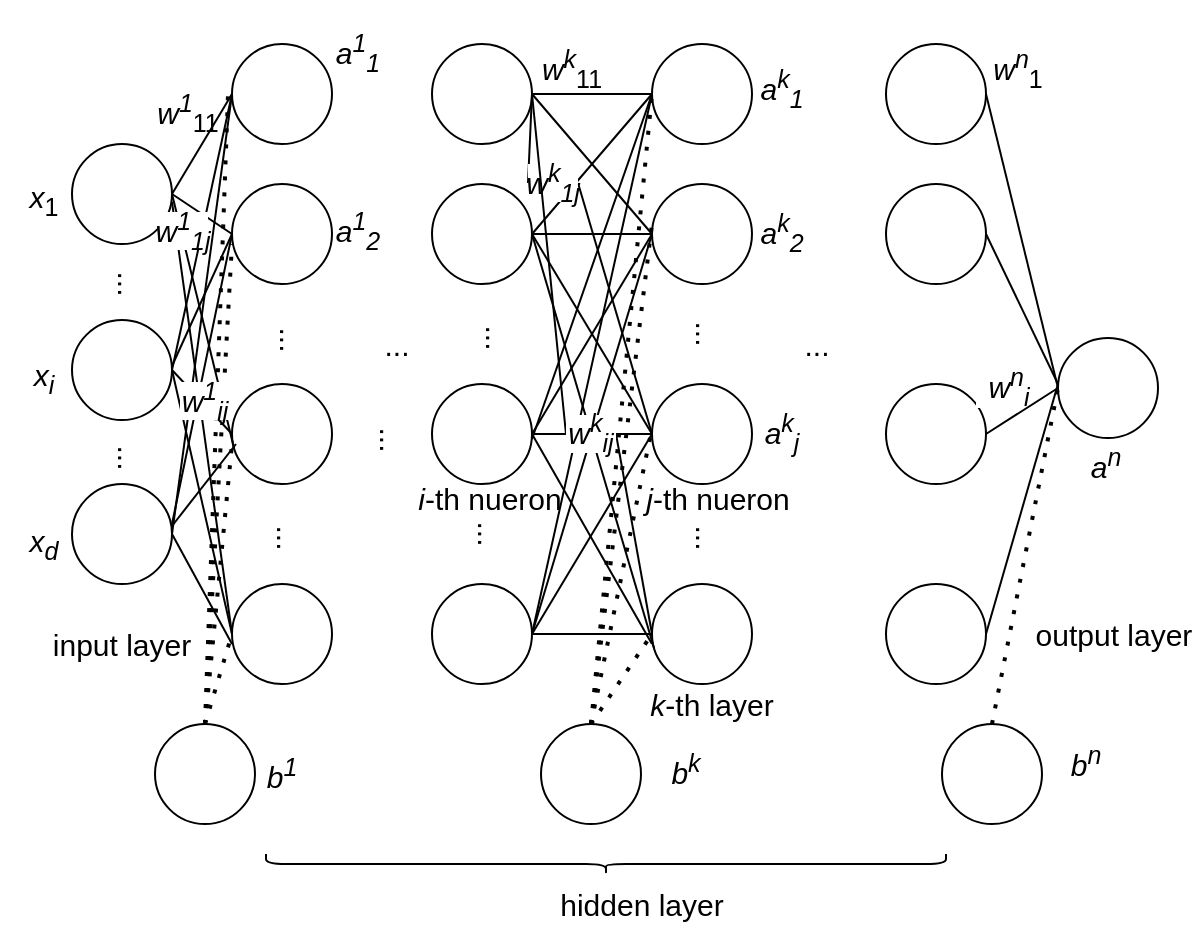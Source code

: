 <mxfile version="21.3.8" type="github">
  <diagram name="Page-1" id="8ToRotbsmDNmmr7wD_bL">
    <mxGraphModel dx="1242" dy="685" grid="1" gridSize="10" guides="1" tooltips="1" connect="1" arrows="1" fold="1" page="1" pageScale="1" pageWidth="827" pageHeight="1169" math="0" shadow="0">
      <root>
        <mxCell id="0" />
        <mxCell id="1" parent="0" />
        <mxCell id="P3CmtYsPwi7_TScskWWs-3" value="" style="ellipse;whiteSpace=wrap;html=1;aspect=fixed;" vertex="1" parent="1">
          <mxGeometry x="70" y="200" width="50" height="50" as="geometry" />
        </mxCell>
        <mxCell id="P3CmtYsPwi7_TScskWWs-4" value="" style="ellipse;whiteSpace=wrap;html=1;aspect=fixed;" vertex="1" parent="1">
          <mxGeometry x="150" y="150" width="50" height="50" as="geometry" />
        </mxCell>
        <mxCell id="P3CmtYsPwi7_TScskWWs-5" value="" style="ellipse;whiteSpace=wrap;html=1;aspect=fixed;" vertex="1" parent="1">
          <mxGeometry x="70" y="288" width="50" height="50" as="geometry" />
        </mxCell>
        <mxCell id="P3CmtYsPwi7_TScskWWs-6" value="" style="ellipse;whiteSpace=wrap;html=1;aspect=fixed;" vertex="1" parent="1">
          <mxGeometry x="70" y="370" width="50" height="50" as="geometry" />
        </mxCell>
        <mxCell id="P3CmtYsPwi7_TScskWWs-7" value="" style="ellipse;whiteSpace=wrap;html=1;aspect=fixed;" vertex="1" parent="1">
          <mxGeometry x="150" y="320" width="50" height="50" as="geometry" />
        </mxCell>
        <mxCell id="P3CmtYsPwi7_TScskWWs-8" value="" style="ellipse;whiteSpace=wrap;html=1;aspect=fixed;" vertex="1" parent="1">
          <mxGeometry x="150" y="220" width="50" height="50" as="geometry" />
        </mxCell>
        <mxCell id="P3CmtYsPwi7_TScskWWs-9" value="" style="ellipse;whiteSpace=wrap;html=1;aspect=fixed;" vertex="1" parent="1">
          <mxGeometry x="150" y="420" width="50" height="50" as="geometry" />
        </mxCell>
        <mxCell id="P3CmtYsPwi7_TScskWWs-10" value="" style="ellipse;whiteSpace=wrap;html=1;aspect=fixed;" vertex="1" parent="1">
          <mxGeometry x="250" y="420" width="50" height="50" as="geometry" />
        </mxCell>
        <mxCell id="P3CmtYsPwi7_TScskWWs-11" value="" style="ellipse;whiteSpace=wrap;html=1;aspect=fixed;" vertex="1" parent="1">
          <mxGeometry x="250" y="320" width="50" height="50" as="geometry" />
        </mxCell>
        <mxCell id="P3CmtYsPwi7_TScskWWs-12" value="" style="ellipse;whiteSpace=wrap;html=1;aspect=fixed;" vertex="1" parent="1">
          <mxGeometry x="250" y="220" width="50" height="50" as="geometry" />
        </mxCell>
        <mxCell id="P3CmtYsPwi7_TScskWWs-13" value="" style="ellipse;whiteSpace=wrap;html=1;aspect=fixed;" vertex="1" parent="1">
          <mxGeometry x="250" y="150" width="50" height="50" as="geometry" />
        </mxCell>
        <mxCell id="P3CmtYsPwi7_TScskWWs-14" value="&lt;font style=&quot;font-size: 15px;&quot;&gt;...&lt;/font&gt;" style="rounded=0;whiteSpace=wrap;html=1;strokeColor=none;fillColor=none;rotation=90;" vertex="1" parent="1">
          <mxGeometry x="84" y="260" width="30" height="20" as="geometry" />
        </mxCell>
        <mxCell id="P3CmtYsPwi7_TScskWWs-15" value="&lt;font style=&quot;font-size: 15px;&quot;&gt;...&lt;/font&gt;" style="rounded=0;whiteSpace=wrap;html=1;strokeColor=none;fillColor=none;rotation=90;" vertex="1" parent="1">
          <mxGeometry x="84" y="347" width="30" height="20" as="geometry" />
        </mxCell>
        <mxCell id="P3CmtYsPwi7_TScskWWs-16" value="&lt;font style=&quot;font-size: 15px;&quot;&gt;...&lt;/font&gt;" style="rounded=0;whiteSpace=wrap;html=1;strokeColor=none;fillColor=none;rotation=90;" vertex="1" parent="1">
          <mxGeometry x="165" y="288" width="30" height="20" as="geometry" />
        </mxCell>
        <mxCell id="P3CmtYsPwi7_TScskWWs-18" value="&lt;font style=&quot;font-size: 15px;&quot;&gt;...&lt;/font&gt;" style="rounded=0;whiteSpace=wrap;html=1;strokeColor=none;fillColor=none;rotation=90;" vertex="1" parent="1">
          <mxGeometry x="166" y="387" width="25" height="20" as="geometry" />
        </mxCell>
        <mxCell id="P3CmtYsPwi7_TScskWWs-19" value="" style="ellipse;whiteSpace=wrap;html=1;aspect=fixed;" vertex="1" parent="1">
          <mxGeometry x="563" y="297" width="50" height="50" as="geometry" />
        </mxCell>
        <mxCell id="P3CmtYsPwi7_TScskWWs-20" value="" style="endArrow=none;html=1;rounded=0;exitX=1;exitY=0.5;exitDx=0;exitDy=0;entryX=0;entryY=0.5;entryDx=0;entryDy=0;" edge="1" parent="1" source="P3CmtYsPwi7_TScskWWs-3" target="P3CmtYsPwi7_TScskWWs-4">
          <mxGeometry width="50" height="50" relative="1" as="geometry">
            <mxPoint x="390" y="450" as="sourcePoint" />
            <mxPoint x="440" y="400" as="targetPoint" />
          </mxGeometry>
        </mxCell>
        <mxCell id="P3CmtYsPwi7_TScskWWs-22" value="" style="endArrow=none;html=1;rounded=0;exitX=1;exitY=0.5;exitDx=0;exitDy=0;entryX=0;entryY=0.5;entryDx=0;entryDy=0;" edge="1" parent="1" source="P3CmtYsPwi7_TScskWWs-3" target="P3CmtYsPwi7_TScskWWs-8">
          <mxGeometry width="50" height="50" relative="1" as="geometry">
            <mxPoint x="130" y="235" as="sourcePoint" />
            <mxPoint x="162" y="194" as="targetPoint" />
          </mxGeometry>
        </mxCell>
        <mxCell id="P3CmtYsPwi7_TScskWWs-23" value="" style="endArrow=none;html=1;rounded=0;exitX=1;exitY=0.5;exitDx=0;exitDy=0;entryX=0.02;entryY=0.64;entryDx=0;entryDy=0;entryPerimeter=0;" edge="1" parent="1" source="P3CmtYsPwi7_TScskWWs-3" target="P3CmtYsPwi7_TScskWWs-7">
          <mxGeometry width="50" height="50" relative="1" as="geometry">
            <mxPoint x="140" y="245" as="sourcePoint" />
            <mxPoint x="172" y="204" as="targetPoint" />
          </mxGeometry>
        </mxCell>
        <mxCell id="P3CmtYsPwi7_TScskWWs-24" value="" style="endArrow=none;html=1;rounded=0;entryX=0.04;entryY=0.68;entryDx=0;entryDy=0;entryPerimeter=0;" edge="1" parent="1">
          <mxGeometry width="50" height="50" relative="1" as="geometry">
            <mxPoint x="150" y="445" as="sourcePoint" />
            <mxPoint x="120" y="229" as="targetPoint" />
          </mxGeometry>
        </mxCell>
        <mxCell id="P3CmtYsPwi7_TScskWWs-25" value="" style="endArrow=none;html=1;rounded=0;exitX=1;exitY=0.5;exitDx=0;exitDy=0;entryX=0;entryY=0.5;entryDx=0;entryDy=0;" edge="1" parent="1" source="P3CmtYsPwi7_TScskWWs-5" target="P3CmtYsPwi7_TScskWWs-4">
          <mxGeometry width="50" height="50" relative="1" as="geometry">
            <mxPoint x="160" y="265" as="sourcePoint" />
            <mxPoint x="192" y="224" as="targetPoint" />
          </mxGeometry>
        </mxCell>
        <mxCell id="P3CmtYsPwi7_TScskWWs-26" value="" style="endArrow=none;html=1;rounded=0;exitX=1;exitY=0.5;exitDx=0;exitDy=0;entryX=0;entryY=0.5;entryDx=0;entryDy=0;" edge="1" parent="1" target="P3CmtYsPwi7_TScskWWs-8">
          <mxGeometry width="50" height="50" relative="1" as="geometry">
            <mxPoint x="120" y="311" as="sourcePoint" />
            <mxPoint x="152" y="270" as="targetPoint" />
          </mxGeometry>
        </mxCell>
        <mxCell id="P3CmtYsPwi7_TScskWWs-27" value="" style="endArrow=none;html=1;rounded=0;exitX=1;exitY=0.5;exitDx=0;exitDy=0;entryX=0;entryY=0.5;entryDx=0;entryDy=0;" edge="1" parent="1" source="P3CmtYsPwi7_TScskWWs-5" target="P3CmtYsPwi7_TScskWWs-7">
          <mxGeometry width="50" height="50" relative="1" as="geometry">
            <mxPoint x="180" y="285" as="sourcePoint" />
            <mxPoint x="212" y="244" as="targetPoint" />
          </mxGeometry>
        </mxCell>
        <mxCell id="P3CmtYsPwi7_TScskWWs-28" value="" style="endArrow=none;html=1;rounded=0;exitX=1;exitY=0.5;exitDx=0;exitDy=0;entryX=0;entryY=0.5;entryDx=0;entryDy=0;" edge="1" parent="1" source="P3CmtYsPwi7_TScskWWs-5" target="P3CmtYsPwi7_TScskWWs-9">
          <mxGeometry width="50" height="50" relative="1" as="geometry">
            <mxPoint x="190" y="295" as="sourcePoint" />
            <mxPoint x="222" y="254" as="targetPoint" />
          </mxGeometry>
        </mxCell>
        <mxCell id="P3CmtYsPwi7_TScskWWs-29" value="" style="endArrow=none;html=1;rounded=0;exitX=1;exitY=0.5;exitDx=0;exitDy=0;entryX=0;entryY=0.5;entryDx=0;entryDy=0;" edge="1" parent="1" source="P3CmtYsPwi7_TScskWWs-6" target="P3CmtYsPwi7_TScskWWs-4">
          <mxGeometry width="50" height="50" relative="1" as="geometry">
            <mxPoint x="200" y="305" as="sourcePoint" />
            <mxPoint x="232" y="264" as="targetPoint" />
          </mxGeometry>
        </mxCell>
        <mxCell id="P3CmtYsPwi7_TScskWWs-30" value="" style="endArrow=none;html=1;rounded=0;exitX=1;exitY=0.5;exitDx=0;exitDy=0;entryX=0.04;entryY=0.68;entryDx=0;entryDy=0;entryPerimeter=0;" edge="1" parent="1">
          <mxGeometry width="50" height="50" relative="1" as="geometry">
            <mxPoint x="120" y="391" as="sourcePoint" />
            <mxPoint x="152" y="350" as="targetPoint" />
          </mxGeometry>
        </mxCell>
        <mxCell id="P3CmtYsPwi7_TScskWWs-31" value="" style="endArrow=none;html=1;rounded=0;exitX=1;exitY=0.5;exitDx=0;exitDy=0;" edge="1" parent="1" source="P3CmtYsPwi7_TScskWWs-6">
          <mxGeometry width="50" height="50" relative="1" as="geometry">
            <mxPoint x="220" y="325" as="sourcePoint" />
            <mxPoint x="150" y="450" as="targetPoint" />
          </mxGeometry>
        </mxCell>
        <mxCell id="P3CmtYsPwi7_TScskWWs-32" value="" style="endArrow=none;html=1;rounded=0;entryX=0;entryY=0.5;entryDx=0;entryDy=0;" edge="1" parent="1" target="P3CmtYsPwi7_TScskWWs-8">
          <mxGeometry width="50" height="50" relative="1" as="geometry">
            <mxPoint x="120" y="390" as="sourcePoint" />
            <mxPoint x="146" y="347" as="targetPoint" />
          </mxGeometry>
        </mxCell>
        <mxCell id="P3CmtYsPwi7_TScskWWs-33" value="&lt;font style=&quot;font-size: 15px;&quot;&gt;...&lt;/font&gt;" style="rounded=0;whiteSpace=wrap;html=1;strokeColor=none;fillColor=none;rotation=0;" vertex="1" parent="1">
          <mxGeometry x="220" y="290" width="25" height="20" as="geometry" />
        </mxCell>
        <mxCell id="P3CmtYsPwi7_TScskWWs-34" value="" style="ellipse;whiteSpace=wrap;html=1;aspect=fixed;" vertex="1" parent="1">
          <mxGeometry x="477" y="420" width="50" height="50" as="geometry" />
        </mxCell>
        <mxCell id="P3CmtYsPwi7_TScskWWs-35" value="" style="ellipse;whiteSpace=wrap;html=1;aspect=fixed;" vertex="1" parent="1">
          <mxGeometry x="477" y="320" width="50" height="50" as="geometry" />
        </mxCell>
        <mxCell id="P3CmtYsPwi7_TScskWWs-36" value="" style="ellipse;whiteSpace=wrap;html=1;aspect=fixed;" vertex="1" parent="1">
          <mxGeometry x="477" y="220" width="50" height="50" as="geometry" />
        </mxCell>
        <mxCell id="P3CmtYsPwi7_TScskWWs-37" value="" style="ellipse;whiteSpace=wrap;html=1;aspect=fixed;" vertex="1" parent="1">
          <mxGeometry x="477" y="150" width="50" height="50" as="geometry" />
        </mxCell>
        <mxCell id="P3CmtYsPwi7_TScskWWs-38" value="&lt;font style=&quot;font-size: 15px;&quot;&gt;...&lt;/font&gt;" style="rounded=0;whiteSpace=wrap;html=1;strokeColor=none;fillColor=none;rotation=0;" vertex="1" parent="1">
          <mxGeometry x="430" y="290" width="25" height="20" as="geometry" />
        </mxCell>
        <mxCell id="P3CmtYsPwi7_TScskWWs-42" value="" style="endArrow=none;html=1;rounded=0;exitX=1;exitY=0.5;exitDx=0;exitDy=0;entryX=0;entryY=0.5;entryDx=0;entryDy=0;" edge="1" parent="1" source="P3CmtYsPwi7_TScskWWs-37" target="P3CmtYsPwi7_TScskWWs-19">
          <mxGeometry width="50" height="50" relative="1" as="geometry">
            <mxPoint x="473" y="450" as="sourcePoint" />
            <mxPoint x="523" y="400" as="targetPoint" />
          </mxGeometry>
        </mxCell>
        <mxCell id="P3CmtYsPwi7_TScskWWs-45" value="" style="endArrow=none;html=1;rounded=0;exitX=1;exitY=0.5;exitDx=0;exitDy=0;" edge="1" parent="1" source="P3CmtYsPwi7_TScskWWs-34">
          <mxGeometry width="50" height="50" relative="1" as="geometry">
            <mxPoint x="557" y="205" as="sourcePoint" />
            <mxPoint x="563" y="320" as="targetPoint" />
          </mxGeometry>
        </mxCell>
        <mxCell id="P3CmtYsPwi7_TScskWWs-46" value="" style="endArrow=none;html=1;rounded=0;exitX=1;exitY=0.5;exitDx=0;exitDy=0;" edge="1" parent="1" source="P3CmtYsPwi7_TScskWWs-36">
          <mxGeometry width="50" height="50" relative="1" as="geometry">
            <mxPoint x="567" y="215" as="sourcePoint" />
            <mxPoint x="563" y="320" as="targetPoint" />
          </mxGeometry>
        </mxCell>
        <mxCell id="P3CmtYsPwi7_TScskWWs-47" value="" style="ellipse;whiteSpace=wrap;html=1;aspect=fixed;" vertex="1" parent="1">
          <mxGeometry x="360" y="420" width="50" height="50" as="geometry" />
        </mxCell>
        <mxCell id="P3CmtYsPwi7_TScskWWs-48" value="" style="ellipse;whiteSpace=wrap;html=1;aspect=fixed;" vertex="1" parent="1">
          <mxGeometry x="360" y="320" width="50" height="50" as="geometry" />
        </mxCell>
        <mxCell id="P3CmtYsPwi7_TScskWWs-49" value="" style="ellipse;whiteSpace=wrap;html=1;aspect=fixed;" vertex="1" parent="1">
          <mxGeometry x="360" y="220" width="50" height="50" as="geometry" />
        </mxCell>
        <mxCell id="P3CmtYsPwi7_TScskWWs-50" value="" style="ellipse;whiteSpace=wrap;html=1;aspect=fixed;" vertex="1" parent="1">
          <mxGeometry x="360" y="150" width="50" height="50" as="geometry" />
        </mxCell>
        <mxCell id="P3CmtYsPwi7_TScskWWs-51" value="&lt;font style=&quot;font-size: 15px;&quot;&gt;...&lt;/font&gt;" style="rounded=0;whiteSpace=wrap;html=1;strokeColor=none;fillColor=none;rotation=90;" vertex="1" parent="1">
          <mxGeometry x="373" y="285" width="30" height="20" as="geometry" />
        </mxCell>
        <mxCell id="P3CmtYsPwi7_TScskWWs-52" value="&lt;font style=&quot;font-size: 15px;&quot;&gt;...&lt;/font&gt;" style="rounded=0;whiteSpace=wrap;html=1;strokeColor=none;fillColor=none;rotation=90;" vertex="1" parent="1">
          <mxGeometry x="268" y="287" width="30" height="20" as="geometry" />
        </mxCell>
        <mxCell id="P3CmtYsPwi7_TScskWWs-53" value="&lt;font style=&quot;font-size: 15px;&quot;&gt;...&lt;/font&gt;" style="rounded=0;whiteSpace=wrap;html=1;strokeColor=none;fillColor=none;rotation=90;" vertex="1" parent="1">
          <mxGeometry x="264" y="385" width="30" height="20" as="geometry" />
        </mxCell>
        <mxCell id="P3CmtYsPwi7_TScskWWs-54" value="&lt;font style=&quot;font-size: 15px;&quot;&gt;...&lt;/font&gt;" style="rounded=0;whiteSpace=wrap;html=1;strokeColor=none;fillColor=none;rotation=90;" vertex="1" parent="1">
          <mxGeometry x="373" y="387" width="30" height="20" as="geometry" />
        </mxCell>
        <mxCell id="P3CmtYsPwi7_TScskWWs-55" value="" style="endArrow=none;html=1;rounded=0;exitX=1;exitY=0.5;exitDx=0;exitDy=0;entryX=0;entryY=0.5;entryDx=0;entryDy=0;" edge="1" parent="1" source="P3CmtYsPwi7_TScskWWs-13" target="P3CmtYsPwi7_TScskWWs-50">
          <mxGeometry width="50" height="50" relative="1" as="geometry">
            <mxPoint x="410" y="450" as="sourcePoint" />
            <mxPoint x="460" y="400" as="targetPoint" />
          </mxGeometry>
        </mxCell>
        <mxCell id="P3CmtYsPwi7_TScskWWs-56" value="&lt;font style=&quot;font-size: 15px;&quot;&gt;...&lt;/font&gt;" style="rounded=0;whiteSpace=wrap;html=1;strokeColor=none;fillColor=none;rotation=90;" vertex="1" parent="1">
          <mxGeometry x="215" y="338" width="30" height="20" as="geometry" />
        </mxCell>
        <mxCell id="P3CmtYsPwi7_TScskWWs-64" value="" style="endArrow=none;html=1;rounded=0;exitX=1;exitY=0.5;exitDx=0;exitDy=0;entryX=0;entryY=0.5;entryDx=0;entryDy=0;" edge="1" parent="1" source="P3CmtYsPwi7_TScskWWs-13" target="P3CmtYsPwi7_TScskWWs-49">
          <mxGeometry width="50" height="50" relative="1" as="geometry">
            <mxPoint x="310" y="185" as="sourcePoint" />
            <mxPoint x="370" y="185" as="targetPoint" />
          </mxGeometry>
        </mxCell>
        <mxCell id="P3CmtYsPwi7_TScskWWs-65" value="" style="endArrow=none;html=1;rounded=0;exitX=1;exitY=0.5;exitDx=0;exitDy=0;entryX=0;entryY=0.5;entryDx=0;entryDy=0;" edge="1" parent="1" source="P3CmtYsPwi7_TScskWWs-98" target="P3CmtYsPwi7_TScskWWs-48">
          <mxGeometry width="50" height="50" relative="1" as="geometry">
            <mxPoint x="320" y="195" as="sourcePoint" />
            <mxPoint x="380" y="195" as="targetPoint" />
          </mxGeometry>
        </mxCell>
        <mxCell id="P3CmtYsPwi7_TScskWWs-66" value="" style="endArrow=none;html=1;rounded=0;exitX=1;exitY=0.5;exitDx=0;exitDy=0;entryX=0;entryY=0.5;entryDx=0;entryDy=0;" edge="1" parent="1" source="P3CmtYsPwi7_TScskWWs-100" target="P3CmtYsPwi7_TScskWWs-47">
          <mxGeometry width="50" height="50" relative="1" as="geometry">
            <mxPoint x="330" y="205" as="sourcePoint" />
            <mxPoint x="390" y="205" as="targetPoint" />
          </mxGeometry>
        </mxCell>
        <mxCell id="P3CmtYsPwi7_TScskWWs-67" value="" style="endArrow=none;html=1;rounded=0;exitX=1;exitY=0.5;exitDx=0;exitDy=0;entryX=0;entryY=0.5;entryDx=0;entryDy=0;" edge="1" parent="1" source="P3CmtYsPwi7_TScskWWs-12" target="P3CmtYsPwi7_TScskWWs-50">
          <mxGeometry width="50" height="50" relative="1" as="geometry">
            <mxPoint x="340" y="215" as="sourcePoint" />
            <mxPoint x="400" y="215" as="targetPoint" />
          </mxGeometry>
        </mxCell>
        <mxCell id="P3CmtYsPwi7_TScskWWs-68" value="" style="endArrow=none;html=1;rounded=0;exitX=1;exitY=0.5;exitDx=0;exitDy=0;entryX=0;entryY=0.5;entryDx=0;entryDy=0;" edge="1" parent="1" source="P3CmtYsPwi7_TScskWWs-12" target="P3CmtYsPwi7_TScskWWs-49">
          <mxGeometry width="50" height="50" relative="1" as="geometry">
            <mxPoint x="350" y="225" as="sourcePoint" />
            <mxPoint x="410" y="225" as="targetPoint" />
          </mxGeometry>
        </mxCell>
        <mxCell id="P3CmtYsPwi7_TScskWWs-69" value="" style="endArrow=none;html=1;rounded=0;exitX=1;exitY=0.5;exitDx=0;exitDy=0;entryX=0;entryY=0.5;entryDx=0;entryDy=0;" edge="1" parent="1" source="P3CmtYsPwi7_TScskWWs-12" target="P3CmtYsPwi7_TScskWWs-48">
          <mxGeometry width="50" height="50" relative="1" as="geometry">
            <mxPoint x="360" y="235" as="sourcePoint" />
            <mxPoint x="420" y="235" as="targetPoint" />
          </mxGeometry>
        </mxCell>
        <mxCell id="P3CmtYsPwi7_TScskWWs-70" value="" style="endArrow=none;html=1;rounded=0;entryX=0.02;entryY=0.64;entryDx=0;entryDy=0;entryPerimeter=0;" edge="1" parent="1" target="P3CmtYsPwi7_TScskWWs-47">
          <mxGeometry width="50" height="50" relative="1" as="geometry">
            <mxPoint x="300" y="245" as="sourcePoint" />
            <mxPoint x="430" y="245" as="targetPoint" />
          </mxGeometry>
        </mxCell>
        <mxCell id="P3CmtYsPwi7_TScskWWs-71" value="" style="endArrow=none;html=1;rounded=0;exitX=1;exitY=0.5;exitDx=0;exitDy=0;entryX=0;entryY=0.5;entryDx=0;entryDy=0;" edge="1" parent="1" target="P3CmtYsPwi7_TScskWWs-50">
          <mxGeometry width="50" height="50" relative="1" as="geometry">
            <mxPoint x="300" y="347.5" as="sourcePoint" />
            <mxPoint x="360" y="347.5" as="targetPoint" />
          </mxGeometry>
        </mxCell>
        <mxCell id="P3CmtYsPwi7_TScskWWs-72" value="" style="endArrow=none;html=1;rounded=0;exitX=1;exitY=0.5;exitDx=0;exitDy=0;entryX=0;entryY=0.5;entryDx=0;entryDy=0;" edge="1" parent="1" source="P3CmtYsPwi7_TScskWWs-11" target="P3CmtYsPwi7_TScskWWs-49">
          <mxGeometry width="50" height="50" relative="1" as="geometry">
            <mxPoint x="390" y="265" as="sourcePoint" />
            <mxPoint x="450" y="265" as="targetPoint" />
          </mxGeometry>
        </mxCell>
        <mxCell id="P3CmtYsPwi7_TScskWWs-73" value="" style="endArrow=none;html=1;rounded=0;exitX=1;exitY=0.5;exitDx=0;exitDy=0;entryX=0;entryY=0.5;entryDx=0;entryDy=0;" edge="1" parent="1" source="P3CmtYsPwi7_TScskWWs-11" target="P3CmtYsPwi7_TScskWWs-48">
          <mxGeometry width="50" height="50" relative="1" as="geometry">
            <mxPoint x="400" y="275" as="sourcePoint" />
            <mxPoint x="460" y="275" as="targetPoint" />
          </mxGeometry>
        </mxCell>
        <mxCell id="P3CmtYsPwi7_TScskWWs-74" value="" style="endArrow=none;html=1;rounded=0;exitX=1;exitY=0.5;exitDx=0;exitDy=0;" edge="1" parent="1" source="P3CmtYsPwi7_TScskWWs-11">
          <mxGeometry width="50" height="50" relative="1" as="geometry">
            <mxPoint x="410" y="285" as="sourcePoint" />
            <mxPoint x="360" y="450" as="targetPoint" />
          </mxGeometry>
        </mxCell>
        <mxCell id="P3CmtYsPwi7_TScskWWs-75" value="" style="endArrow=none;html=1;rounded=0;exitX=1;exitY=0.5;exitDx=0;exitDy=0;entryX=0;entryY=0.5;entryDx=0;entryDy=0;" edge="1" parent="1" source="P3CmtYsPwi7_TScskWWs-10" target="P3CmtYsPwi7_TScskWWs-50">
          <mxGeometry width="50" height="50" relative="1" as="geometry">
            <mxPoint x="420" y="295" as="sourcePoint" />
            <mxPoint x="480" y="295" as="targetPoint" />
          </mxGeometry>
        </mxCell>
        <mxCell id="P3CmtYsPwi7_TScskWWs-76" value="" style="endArrow=none;html=1;rounded=0;exitX=1;exitY=0.5;exitDx=0;exitDy=0;entryX=0;entryY=0.5;entryDx=0;entryDy=0;" edge="1" parent="1" source="P3CmtYsPwi7_TScskWWs-10" target="P3CmtYsPwi7_TScskWWs-49">
          <mxGeometry width="50" height="50" relative="1" as="geometry">
            <mxPoint x="430" y="305" as="sourcePoint" />
            <mxPoint x="490" y="305" as="targetPoint" />
          </mxGeometry>
        </mxCell>
        <mxCell id="P3CmtYsPwi7_TScskWWs-77" value="" style="endArrow=none;html=1;rounded=0;exitX=1;exitY=0.5;exitDx=0;exitDy=0;entryX=0;entryY=0.5;entryDx=0;entryDy=0;" edge="1" parent="1" source="P3CmtYsPwi7_TScskWWs-10" target="P3CmtYsPwi7_TScskWWs-48">
          <mxGeometry width="50" height="50" relative="1" as="geometry">
            <mxPoint x="440" y="315" as="sourcePoint" />
            <mxPoint x="500" y="315" as="targetPoint" />
          </mxGeometry>
        </mxCell>
        <mxCell id="P3CmtYsPwi7_TScskWWs-78" value="" style="endArrow=none;html=1;rounded=0;exitX=1;exitY=0.5;exitDx=0;exitDy=0;entryX=0;entryY=0.5;entryDx=0;entryDy=0;" edge="1" parent="1" source="P3CmtYsPwi7_TScskWWs-10" target="P3CmtYsPwi7_TScskWWs-47">
          <mxGeometry width="50" height="50" relative="1" as="geometry">
            <mxPoint x="450" y="325" as="sourcePoint" />
            <mxPoint x="510" y="325" as="targetPoint" />
          </mxGeometry>
        </mxCell>
        <mxCell id="P3CmtYsPwi7_TScskWWs-80" value="&lt;font style=&quot;font-size: 15px;&quot;&gt;input layer&lt;/font&gt;" style="rounded=0;whiteSpace=wrap;html=1;fillColor=none;strokeColor=none;" vertex="1" parent="1">
          <mxGeometry x="55" y="420" width="80" height="60" as="geometry" />
        </mxCell>
        <mxCell id="P3CmtYsPwi7_TScskWWs-81" value="" style="shape=curlyBracket;whiteSpace=wrap;html=1;rounded=1;labelPosition=left;verticalLabelPosition=middle;align=right;verticalAlign=middle;rotation=-90;" vertex="1" parent="1">
          <mxGeometry x="332" y="390" width="10" height="340" as="geometry" />
        </mxCell>
        <mxCell id="P3CmtYsPwi7_TScskWWs-82" value="&lt;font style=&quot;font-size: 15px;&quot;&gt;hidden layer&lt;/font&gt;" style="rounded=0;whiteSpace=wrap;html=1;fillColor=none;strokeColor=none;" vertex="1" parent="1">
          <mxGeometry x="250" y="565" width="210" height="30" as="geometry" />
        </mxCell>
        <mxCell id="P3CmtYsPwi7_TScskWWs-83" value="&lt;font style=&quot;font-size: 15px;&quot;&gt;output layer&lt;/font&gt;" style="rounded=0;whiteSpace=wrap;html=1;fillColor=none;strokeColor=none;" vertex="1" parent="1">
          <mxGeometry x="547" y="415" width="88" height="60" as="geometry" />
        </mxCell>
        <mxCell id="P3CmtYsPwi7_TScskWWs-84" value="&lt;font style=&quot;font-size: 15px;&quot;&gt;&lt;i&gt;k&lt;/i&gt;-th layer&lt;/font&gt;" style="rounded=0;whiteSpace=wrap;html=1;fillColor=none;strokeColor=none;" vertex="1" parent="1">
          <mxGeometry x="350" y="450" width="80" height="60" as="geometry" />
        </mxCell>
        <mxCell id="P3CmtYsPwi7_TScskWWs-86" value="&lt;font style=&quot;font-size: 15px;&quot;&gt;&lt;i&gt;x&lt;/i&gt;&lt;sub&gt;1&lt;/sub&gt;&lt;/font&gt;" style="rounded=0;whiteSpace=wrap;html=1;fillColor=none;strokeColor=none;" vertex="1" parent="1">
          <mxGeometry x="34" y="198" width="44" height="60" as="geometry" />
        </mxCell>
        <mxCell id="P3CmtYsPwi7_TScskWWs-89" value="&lt;font style=&quot;font-size: 15px;&quot;&gt;&lt;i&gt;x&lt;sub&gt;d&lt;/sub&gt;&lt;/i&gt;&lt;/font&gt;" style="rounded=0;whiteSpace=wrap;html=1;fillColor=none;strokeColor=none;" vertex="1" parent="1">
          <mxGeometry x="34" y="370" width="44" height="60" as="geometry" />
        </mxCell>
        <mxCell id="P3CmtYsPwi7_TScskWWs-90" value="&lt;font style=&quot;font-size: 15px;&quot;&gt;&lt;i&gt;x&lt;sub&gt;i&lt;/sub&gt;&lt;/i&gt;&lt;/font&gt;" style="rounded=0;whiteSpace=wrap;html=1;fillColor=none;strokeColor=none;" vertex="1" parent="1">
          <mxGeometry x="34" y="287" width="44" height="60" as="geometry" />
        </mxCell>
        <mxCell id="P3CmtYsPwi7_TScskWWs-91" value="&lt;font style=&quot;font-size: 15px;&quot;&gt;&lt;i&gt;w&lt;sup&gt;1&lt;/sup&gt;&lt;/i&gt;&lt;sub&gt;11&lt;/sub&gt;&lt;/font&gt;" style="rounded=0;whiteSpace=wrap;html=1;fillColor=none;strokeColor=none;" vertex="1" parent="1">
          <mxGeometry x="106" y="150" width="44" height="70" as="geometry" />
        </mxCell>
        <mxCell id="P3CmtYsPwi7_TScskWWs-95" value="&lt;span style=&quot;font-size: 15px;&quot;&gt;&lt;i&gt;a&lt;sup&gt;n&lt;/sup&gt;&lt;/i&gt;&lt;/span&gt;" style="rounded=0;whiteSpace=wrap;html=1;fillColor=none;strokeColor=none;" vertex="1" parent="1">
          <mxGeometry x="565" y="330" width="44" height="60" as="geometry" />
        </mxCell>
        <mxCell id="P3CmtYsPwi7_TScskWWs-96" value="&lt;font style=&quot;font-size: 15px;&quot;&gt;&lt;i&gt;w&lt;sup&gt;1&lt;/sup&gt;&lt;sub&gt;1j&lt;/sub&gt;&lt;/i&gt;&lt;/font&gt;" style="rounded=0;whiteSpace=wrap;html=1;fillColor=default;strokeColor=none;" vertex="1" parent="1">
          <mxGeometry x="113" y="234" width="25" height="19" as="geometry" />
        </mxCell>
        <mxCell id="P3CmtYsPwi7_TScskWWs-97" value="&lt;font style=&quot;font-size: 15px;&quot;&gt;&lt;i&gt;w&lt;sup&gt;k&lt;/sup&gt;&lt;/i&gt;&lt;sub&gt;11&lt;/sub&gt;&lt;/font&gt;" style="rounded=0;whiteSpace=wrap;html=1;fillColor=none;strokeColor=none;" vertex="1" parent="1">
          <mxGeometry x="298" y="128" width="44" height="70" as="geometry" />
        </mxCell>
        <mxCell id="P3CmtYsPwi7_TScskWWs-99" value="" style="endArrow=none;html=1;rounded=0;exitX=1;exitY=0.5;exitDx=0;exitDy=0;entryX=0;entryY=0.5;entryDx=0;entryDy=0;" edge="1" parent="1" source="P3CmtYsPwi7_TScskWWs-13" target="P3CmtYsPwi7_TScskWWs-98">
          <mxGeometry width="50" height="50" relative="1" as="geometry">
            <mxPoint x="300" y="175" as="sourcePoint" />
            <mxPoint x="360" y="345" as="targetPoint" />
          </mxGeometry>
        </mxCell>
        <mxCell id="P3CmtYsPwi7_TScskWWs-98" value="&lt;font style=&quot;font-size: 15px;&quot;&gt;&lt;i&gt;w&lt;sup&gt;k&lt;/sup&gt;&lt;sub&gt;1j&lt;/sub&gt;&lt;/i&gt;&lt;/font&gt;" style="rounded=0;whiteSpace=wrap;html=1;fillColor=default;strokeColor=none;" vertex="1" parent="1">
          <mxGeometry x="298" y="210" width="25" height="19" as="geometry" />
        </mxCell>
        <mxCell id="P3CmtYsPwi7_TScskWWs-102" value="" style="endArrow=none;html=1;rounded=0;exitX=1;exitY=0.5;exitDx=0;exitDy=0;entryX=0;entryY=0.5;entryDx=0;entryDy=0;" edge="1" parent="1" source="P3CmtYsPwi7_TScskWWs-13" target="P3CmtYsPwi7_TScskWWs-100">
          <mxGeometry width="50" height="50" relative="1" as="geometry">
            <mxPoint x="300" y="175" as="sourcePoint" />
            <mxPoint x="360" y="445" as="targetPoint" />
          </mxGeometry>
        </mxCell>
        <mxCell id="P3CmtYsPwi7_TScskWWs-100" value="&lt;font style=&quot;font-size: 15px;&quot;&gt;&lt;i&gt;w&lt;sup&gt;k&lt;/sup&gt;&lt;sub&gt;ij&lt;/sub&gt;&lt;/i&gt;&lt;/font&gt;" style="rounded=0;whiteSpace=wrap;html=1;fillColor=default;strokeColor=none;" vertex="1" parent="1">
          <mxGeometry x="317" y="335.5" width="25" height="19" as="geometry" />
        </mxCell>
        <mxCell id="P3CmtYsPwi7_TScskWWs-103" value="&lt;font style=&quot;font-size: 15px;&quot;&gt;&lt;i&gt;i&lt;/i&gt;-th nueron&lt;/font&gt;" style="rounded=0;whiteSpace=wrap;html=1;fillColor=none;strokeColor=none;" vertex="1" parent="1">
          <mxGeometry x="239" y="347" width="80" height="60" as="geometry" />
        </mxCell>
        <mxCell id="P3CmtYsPwi7_TScskWWs-104" value="&lt;font style=&quot;font-size: 15px;&quot;&gt;&lt;i&gt;j&lt;/i&gt;-th nueron&lt;/font&gt;" style="rounded=0;whiteSpace=wrap;html=1;fillColor=none;strokeColor=none;" vertex="1" parent="1">
          <mxGeometry x="353" y="347" width="80" height="60" as="geometry" />
        </mxCell>
        <mxCell id="P3CmtYsPwi7_TScskWWs-105" value="&lt;font style=&quot;font-size: 15px;&quot;&gt;&lt;i&gt;w&lt;sup&gt;n&lt;/sup&gt;&lt;/i&gt;&lt;sub&gt;1&lt;/sub&gt;&lt;/font&gt;" style="rounded=0;whiteSpace=wrap;html=1;fillColor=none;strokeColor=none;" vertex="1" parent="1">
          <mxGeometry x="521" y="128" width="44" height="70" as="geometry" />
        </mxCell>
        <mxCell id="P3CmtYsPwi7_TScskWWs-106" value="&lt;font style=&quot;font-size: 15px;&quot;&gt;&lt;i&gt;w&lt;sup style=&quot;&quot;&gt;n&lt;/sup&gt;&lt;sub&gt;i&lt;/sub&gt;&lt;/i&gt;&lt;/font&gt;" style="rounded=0;whiteSpace=wrap;html=1;fillColor=default;strokeColor=none;" vertex="1" parent="1">
          <mxGeometry x="522" y="312" width="33" height="20" as="geometry" />
        </mxCell>
        <mxCell id="P3CmtYsPwi7_TScskWWs-108" value="" style="endArrow=none;html=1;rounded=0;exitX=1;exitY=0.5;exitDx=0;exitDy=0;entryX=0;entryY=0.5;entryDx=0;entryDy=0;" edge="1" parent="1" source="P3CmtYsPwi7_TScskWWs-35" target="P3CmtYsPwi7_TScskWWs-19">
          <mxGeometry width="50" height="50" relative="1" as="geometry">
            <mxPoint x="537" y="455" as="sourcePoint" />
            <mxPoint x="573" y="330" as="targetPoint" />
          </mxGeometry>
        </mxCell>
        <mxCell id="P3CmtYsPwi7_TScskWWs-110" value="&lt;span style=&quot;font-size: 15px;&quot;&gt;&lt;i&gt;a&lt;sup&gt;1&lt;/sup&gt;&lt;sub&gt;1&lt;/sub&gt;&lt;/i&gt;&lt;/span&gt;" style="rounded=0;whiteSpace=wrap;html=1;fillColor=none;strokeColor=none;" vertex="1" parent="1">
          <mxGeometry x="191" y="130" width="44" height="50" as="geometry" />
        </mxCell>
        <mxCell id="P3CmtYsPwi7_TScskWWs-111" value="&lt;span style=&quot;font-size: 15px;&quot;&gt;&lt;i&gt;a&lt;sup&gt;1&lt;/sup&gt;&lt;sub&gt;2&lt;/sub&gt;&lt;/i&gt;&lt;/span&gt;" style="rounded=0;whiteSpace=wrap;html=1;fillColor=none;strokeColor=none;" vertex="1" parent="1">
          <mxGeometry x="191" y="218.5" width="44" height="50" as="geometry" />
        </mxCell>
        <mxCell id="P3CmtYsPwi7_TScskWWs-112" value="&lt;span style=&quot;font-size: 15px;&quot;&gt;&lt;i&gt;a&lt;sup&gt;k&lt;/sup&gt;&lt;sub&gt;1&lt;/sub&gt;&lt;/i&gt;&lt;/span&gt;" style="rounded=0;whiteSpace=wrap;html=1;fillColor=none;strokeColor=none;" vertex="1" parent="1">
          <mxGeometry x="403" y="148" width="44" height="50" as="geometry" />
        </mxCell>
        <mxCell id="P3CmtYsPwi7_TScskWWs-113" value="&lt;span style=&quot;font-size: 15px;&quot;&gt;&lt;i&gt;a&lt;sup&gt;k&lt;/sup&gt;&lt;sub&gt;2&lt;/sub&gt;&lt;/i&gt;&lt;/span&gt;" style="rounded=0;whiteSpace=wrap;html=1;fillColor=none;strokeColor=none;" vertex="1" parent="1">
          <mxGeometry x="403" y="220" width="44" height="50" as="geometry" />
        </mxCell>
        <mxCell id="P3CmtYsPwi7_TScskWWs-114" value="&lt;span style=&quot;font-size: 15px;&quot;&gt;&lt;i&gt;a&lt;sup&gt;k&lt;/sup&gt;&lt;sub&gt;j&lt;/sub&gt;&lt;/i&gt;&lt;/span&gt;" style="rounded=0;whiteSpace=wrap;html=1;fillColor=none;strokeColor=none;" vertex="1" parent="1">
          <mxGeometry x="403" y="320" width="44" height="50" as="geometry" />
        </mxCell>
        <mxCell id="P3CmtYsPwi7_TScskWWs-115" value="" style="ellipse;whiteSpace=wrap;html=1;aspect=fixed;" vertex="1" parent="1">
          <mxGeometry x="111.5" y="490" width="50" height="50" as="geometry" />
        </mxCell>
        <mxCell id="P3CmtYsPwi7_TScskWWs-116" value="" style="endArrow=none;dashed=1;html=1;dashPattern=1 3;strokeWidth=2;rounded=0;exitX=0.5;exitY=0;exitDx=0;exitDy=0;entryX=0.955;entryY=0.357;entryDx=0;entryDy=0;entryPerimeter=0;" edge="1" parent="1" source="P3CmtYsPwi7_TScskWWs-115" target="P3CmtYsPwi7_TScskWWs-91">
          <mxGeometry width="50" height="50" relative="1" as="geometry">
            <mxPoint x="360" y="430" as="sourcePoint" />
            <mxPoint x="410" y="380" as="targetPoint" />
          </mxGeometry>
        </mxCell>
        <mxCell id="P3CmtYsPwi7_TScskWWs-118" value="" style="endArrow=none;dashed=1;html=1;dashPattern=1 3;strokeWidth=2;rounded=0;exitX=0.5;exitY=0;exitDx=0;exitDy=0;" edge="1" parent="1" source="P3CmtYsPwi7_TScskWWs-115">
          <mxGeometry width="50" height="50" relative="1" as="geometry">
            <mxPoint x="147" y="500" as="sourcePoint" />
            <mxPoint x="150" y="250" as="targetPoint" />
          </mxGeometry>
        </mxCell>
        <mxCell id="P3CmtYsPwi7_TScskWWs-119" value="" style="endArrow=none;dashed=1;html=1;dashPattern=1 3;strokeWidth=2;rounded=0;exitX=0.5;exitY=0;exitDx=0;exitDy=0;" edge="1" parent="1" source="P3CmtYsPwi7_TScskWWs-115">
          <mxGeometry width="50" height="50" relative="1" as="geometry">
            <mxPoint x="157" y="510" as="sourcePoint" />
            <mxPoint x="150" y="350" as="targetPoint" />
          </mxGeometry>
        </mxCell>
        <mxCell id="P3CmtYsPwi7_TScskWWs-120" value="&lt;font style=&quot;font-size: 15px;&quot;&gt;&lt;i&gt;w&lt;sup&gt;1&lt;/sup&gt;&lt;sub&gt;ij&lt;/sub&gt;&lt;/i&gt;&lt;/font&gt;" style="rounded=0;whiteSpace=wrap;html=1;fillColor=default;strokeColor=none;" vertex="1" parent="1">
          <mxGeometry x="124" y="319" width="25" height="19" as="geometry" />
        </mxCell>
        <mxCell id="P3CmtYsPwi7_TScskWWs-121" value="" style="endArrow=none;dashed=1;html=1;dashPattern=1 3;strokeWidth=2;rounded=0;exitX=0.5;exitY=0;exitDx=0;exitDy=0;entryX=0;entryY=0.5;entryDx=0;entryDy=0;" edge="1" parent="1" source="P3CmtYsPwi7_TScskWWs-115" target="P3CmtYsPwi7_TScskWWs-9">
          <mxGeometry width="50" height="50" relative="1" as="geometry">
            <mxPoint x="147" y="500" as="sourcePoint" />
            <mxPoint x="160" y="360" as="targetPoint" />
          </mxGeometry>
        </mxCell>
        <mxCell id="P3CmtYsPwi7_TScskWWs-122" value="" style="endArrow=none;dashed=1;html=1;dashPattern=1 3;strokeWidth=2;rounded=0;exitX=0.5;exitY=0;exitDx=0;exitDy=0;entryX=0;entryY=0.5;entryDx=0;entryDy=0;" edge="1" parent="1" source="P3CmtYsPwi7_TScskWWs-123" target="P3CmtYsPwi7_TScskWWs-50">
          <mxGeometry width="50" height="50" relative="1" as="geometry">
            <mxPoint x="157" y="510" as="sourcePoint" />
            <mxPoint x="170" y="370" as="targetPoint" />
          </mxGeometry>
        </mxCell>
        <mxCell id="P3CmtYsPwi7_TScskWWs-123" value="" style="ellipse;whiteSpace=wrap;html=1;aspect=fixed;" vertex="1" parent="1">
          <mxGeometry x="304.5" y="490" width="50" height="50" as="geometry" />
        </mxCell>
        <mxCell id="P3CmtYsPwi7_TScskWWs-124" value="" style="ellipse;whiteSpace=wrap;html=1;aspect=fixed;" vertex="1" parent="1">
          <mxGeometry x="505" y="490" width="50" height="50" as="geometry" />
        </mxCell>
        <mxCell id="P3CmtYsPwi7_TScskWWs-125" value="" style="endArrow=none;dashed=1;html=1;dashPattern=1 3;strokeWidth=2;rounded=0;exitX=0.5;exitY=0;exitDx=0;exitDy=0;" edge="1" parent="1" source="P3CmtYsPwi7_TScskWWs-123">
          <mxGeometry width="50" height="50" relative="1" as="geometry">
            <mxPoint x="340" y="500" as="sourcePoint" />
            <mxPoint x="360" y="240" as="targetPoint" />
          </mxGeometry>
        </mxCell>
        <mxCell id="P3CmtYsPwi7_TScskWWs-126" value="" style="endArrow=none;dashed=1;html=1;dashPattern=1 3;strokeWidth=2;rounded=0;exitX=0.5;exitY=0;exitDx=0;exitDy=0;entryX=0.088;entryY=-0.083;entryDx=0;entryDy=0;entryPerimeter=0;" edge="1" parent="1" source="P3CmtYsPwi7_TScskWWs-123" target="P3CmtYsPwi7_TScskWWs-104">
          <mxGeometry width="50" height="50" relative="1" as="geometry">
            <mxPoint x="350" y="510" as="sourcePoint" />
            <mxPoint x="380" y="195" as="targetPoint" />
          </mxGeometry>
        </mxCell>
        <mxCell id="P3CmtYsPwi7_TScskWWs-127" value="" style="endArrow=none;dashed=1;html=1;dashPattern=1 3;strokeWidth=2;rounded=0;exitX=0.5;exitY=0;exitDx=0;exitDy=0;entryX=0;entryY=0.5;entryDx=0;entryDy=0;" edge="1" parent="1" source="P3CmtYsPwi7_TScskWWs-123" target="P3CmtYsPwi7_TScskWWs-47">
          <mxGeometry width="50" height="50" relative="1" as="geometry">
            <mxPoint x="360" y="520" as="sourcePoint" />
            <mxPoint x="390" y="205" as="targetPoint" />
          </mxGeometry>
        </mxCell>
        <mxCell id="P3CmtYsPwi7_TScskWWs-129" value="" style="endArrow=none;dashed=1;html=1;dashPattern=1 3;strokeWidth=2;rounded=0;exitX=0.5;exitY=0;exitDx=0;exitDy=0;entryX=0;entryY=0.5;entryDx=0;entryDy=0;" edge="1" parent="1" source="P3CmtYsPwi7_TScskWWs-124" target="P3CmtYsPwi7_TScskWWs-19">
          <mxGeometry width="50" height="50" relative="1" as="geometry">
            <mxPoint x="380" y="540" as="sourcePoint" />
            <mxPoint x="410" y="225" as="targetPoint" />
          </mxGeometry>
        </mxCell>
        <mxCell id="P3CmtYsPwi7_TScskWWs-130" value="&lt;font style=&quot;&quot;&gt;&lt;i style=&quot;&quot;&gt;&lt;span style=&quot;font-size: 15px;&quot;&gt;b&lt;sup&gt;1&lt;/sup&gt;&lt;/span&gt;&lt;/i&gt;&lt;/font&gt;" style="rounded=0;whiteSpace=wrap;html=1;fillColor=none;strokeColor=none;" vertex="1" parent="1">
          <mxGeometry x="153" y="485" width="44" height="60" as="geometry" />
        </mxCell>
        <mxCell id="P3CmtYsPwi7_TScskWWs-131" value="&lt;font style=&quot;&quot;&gt;&lt;i style=&quot;&quot;&gt;&lt;span style=&quot;font-size: 15px;&quot;&gt;b&lt;sup&gt;k&lt;/sup&gt;&lt;/span&gt;&lt;/i&gt;&lt;/font&gt;" style="rounded=0;whiteSpace=wrap;html=1;fillColor=none;strokeColor=none;" vertex="1" parent="1">
          <mxGeometry x="354.5" y="485" width="44" height="55" as="geometry" />
        </mxCell>
        <mxCell id="P3CmtYsPwi7_TScskWWs-132" value="&lt;font style=&quot;&quot;&gt;&lt;i style=&quot;&quot;&gt;&lt;span style=&quot;font-size: 15px;&quot;&gt;b&lt;sup&gt;n&lt;/sup&gt;&lt;/span&gt;&lt;/i&gt;&lt;/font&gt;" style="rounded=0;whiteSpace=wrap;html=1;fillColor=none;strokeColor=none;" vertex="1" parent="1">
          <mxGeometry x="555" y="479" width="44" height="60" as="geometry" />
        </mxCell>
      </root>
    </mxGraphModel>
  </diagram>
</mxfile>
